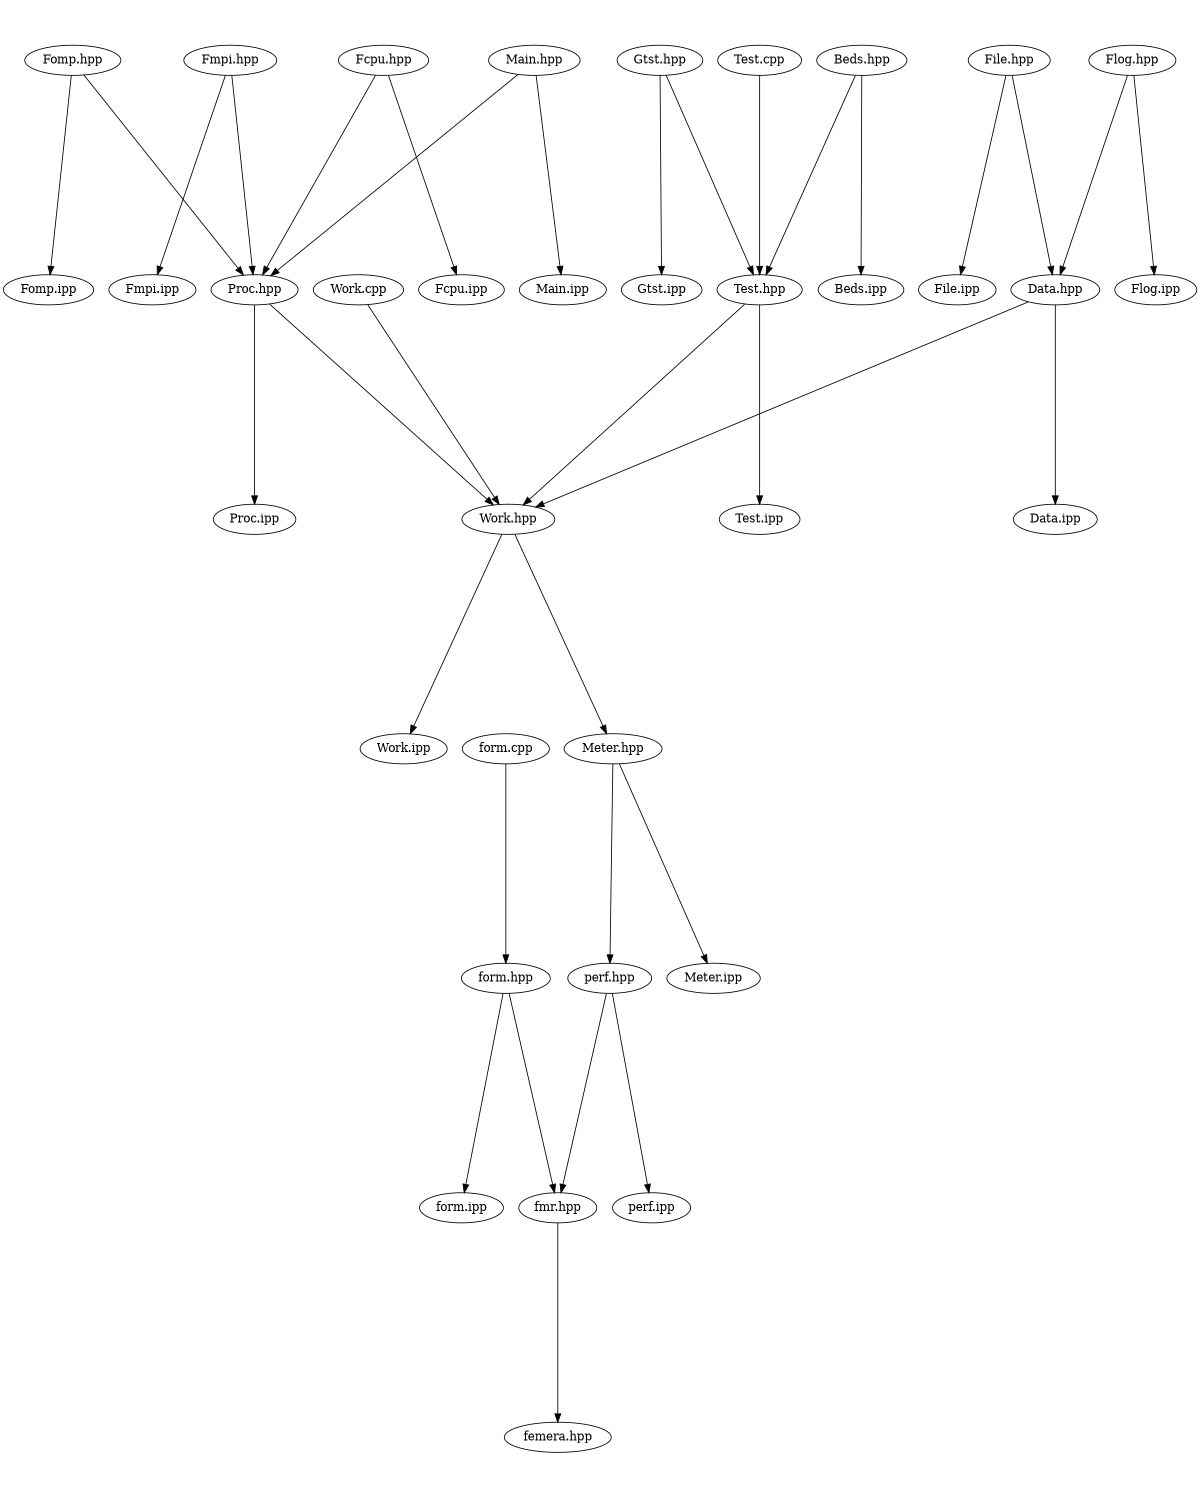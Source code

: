 digraph "source tree" {
    overlap=scale;
    size="8,10";
    ratio="fill";
    fontsize="16";
    fontname="Helvetica";
	clusterrank="local";
	"Meter.hpp" -> "perf.hpp"
	"Fomp.hpp" -> "Fomp.ipp"
	"Gtst.hpp" -> "Gtst.ipp"
	"Fmpi.hpp" -> "Fmpi.ipp"
	"form.cpp" -> "form.hpp"
	"perf.hpp" -> "perf.ipp"
	"Fcpu.hpp" -> "Fcpu.ipp"
	"Work.cpp" -> "Work.hpp"
	"Main.hpp" -> "Main.ipp"
	"Proc.hpp" -> "Proc.ipp"
	"Test.cpp" -> "Test.hpp"
	"perf.hpp" -> "fmr.hpp"
	"Data.hpp" -> "Data.ipp"
	"File.hpp" -> "Data.hpp"
	"Work.hpp" -> "Work.ipp"
	"Test.hpp" -> "Work.hpp"
	"Fmpi.hpp" -> "Proc.hpp"
	"Beds.hpp" -> "Test.hpp"
	"fmr.hpp" -> "femera.hpp"
	"form.hpp" -> "form.ipp"
	"form.hpp" -> "fmr.hpp"
	"Proc.hpp" -> "Work.hpp"
	"Gtst.hpp" -> "Test.hpp"
	"Data.hpp" -> "Work.hpp"
	"Beds.hpp" -> "Beds.ipp"
	"Work.hpp" -> "Meter.hpp"
	"Fcpu.hpp" -> "Proc.hpp"
	"Fomp.hpp" -> "Proc.hpp"
	"Flog.hpp" -> "Data.hpp"
	"Main.hpp" -> "Proc.hpp"
	"File.hpp" -> "File.ipp"
	"Flog.hpp" -> "Flog.ipp"
	"Meter.hpp" -> "Meter.ipp"
	"Test.hpp" -> "Test.ipp"
}
